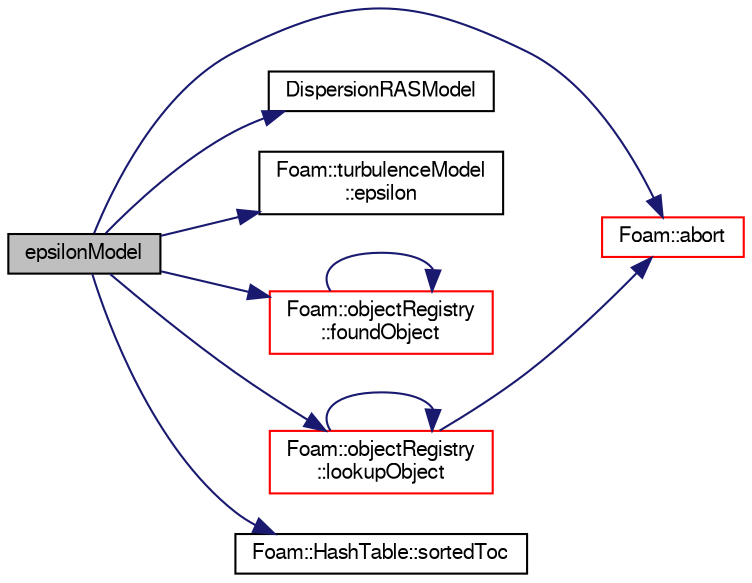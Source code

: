 digraph "epsilonModel"
{
  bgcolor="transparent";
  edge [fontname="FreeSans",fontsize="10",labelfontname="FreeSans",labelfontsize="10"];
  node [fontname="FreeSans",fontsize="10",shape=record];
  rankdir="LR";
  Node73 [label="epsilonModel",height=0.2,width=0.4,color="black", fillcolor="grey75", style="filled", fontcolor="black"];
  Node73 -> Node74 [color="midnightblue",fontsize="10",style="solid",fontname="FreeSans"];
  Node74 [label="Foam::abort",height=0.2,width=0.4,color="red",URL="$a21124.html#a447107a607d03e417307c203fa5fb44b"];
  Node73 -> Node117 [color="midnightblue",fontsize="10",style="solid",fontname="FreeSans"];
  Node117 [label="DispersionRASModel",height=0.2,width=0.4,color="black",URL="$a24594.html#acf15c4100973c3e4105848f308c950cb",tooltip="Construct from components. "];
  Node73 -> Node118 [color="midnightblue",fontsize="10",style="solid",fontname="FreeSans"];
  Node118 [label="Foam::turbulenceModel\l::epsilon",height=0.2,width=0.4,color="black",URL="$a31314.html#a9259555bfd1948ca5889cde3d9f32c44",tooltip="Return the turbulence kinetic energy dissipation rate. "];
  Node73 -> Node119 [color="midnightblue",fontsize="10",style="solid",fontname="FreeSans"];
  Node119 [label="Foam::objectRegistry\l::foundObject",height=0.2,width=0.4,color="red",URL="$a26326.html#afb1fd730975d12fa5bcd4252fbf2b92c",tooltip="Is the named Type found? "];
  Node119 -> Node119 [color="midnightblue",fontsize="10",style="solid",fontname="FreeSans"];
  Node73 -> Node130 [color="midnightblue",fontsize="10",style="solid",fontname="FreeSans"];
  Node130 [label="Foam::objectRegistry\l::lookupObject",height=0.2,width=0.4,color="red",URL="$a26326.html#a8b49296f8410366342c524250612c2aa",tooltip="Lookup and return the object of the given Type. "];
  Node130 -> Node74 [color="midnightblue",fontsize="10",style="solid",fontname="FreeSans"];
  Node130 -> Node130 [color="midnightblue",fontsize="10",style="solid",fontname="FreeSans"];
  Node73 -> Node131 [color="midnightblue",fontsize="10",style="solid",fontname="FreeSans"];
  Node131 [label="Foam::HashTable::sortedToc",height=0.2,width=0.4,color="black",URL="$a25702.html#a00e373a2c0d6161c4bcdc4453c1bb35e",tooltip="Return the table of contents as a sorted list. "];
}
